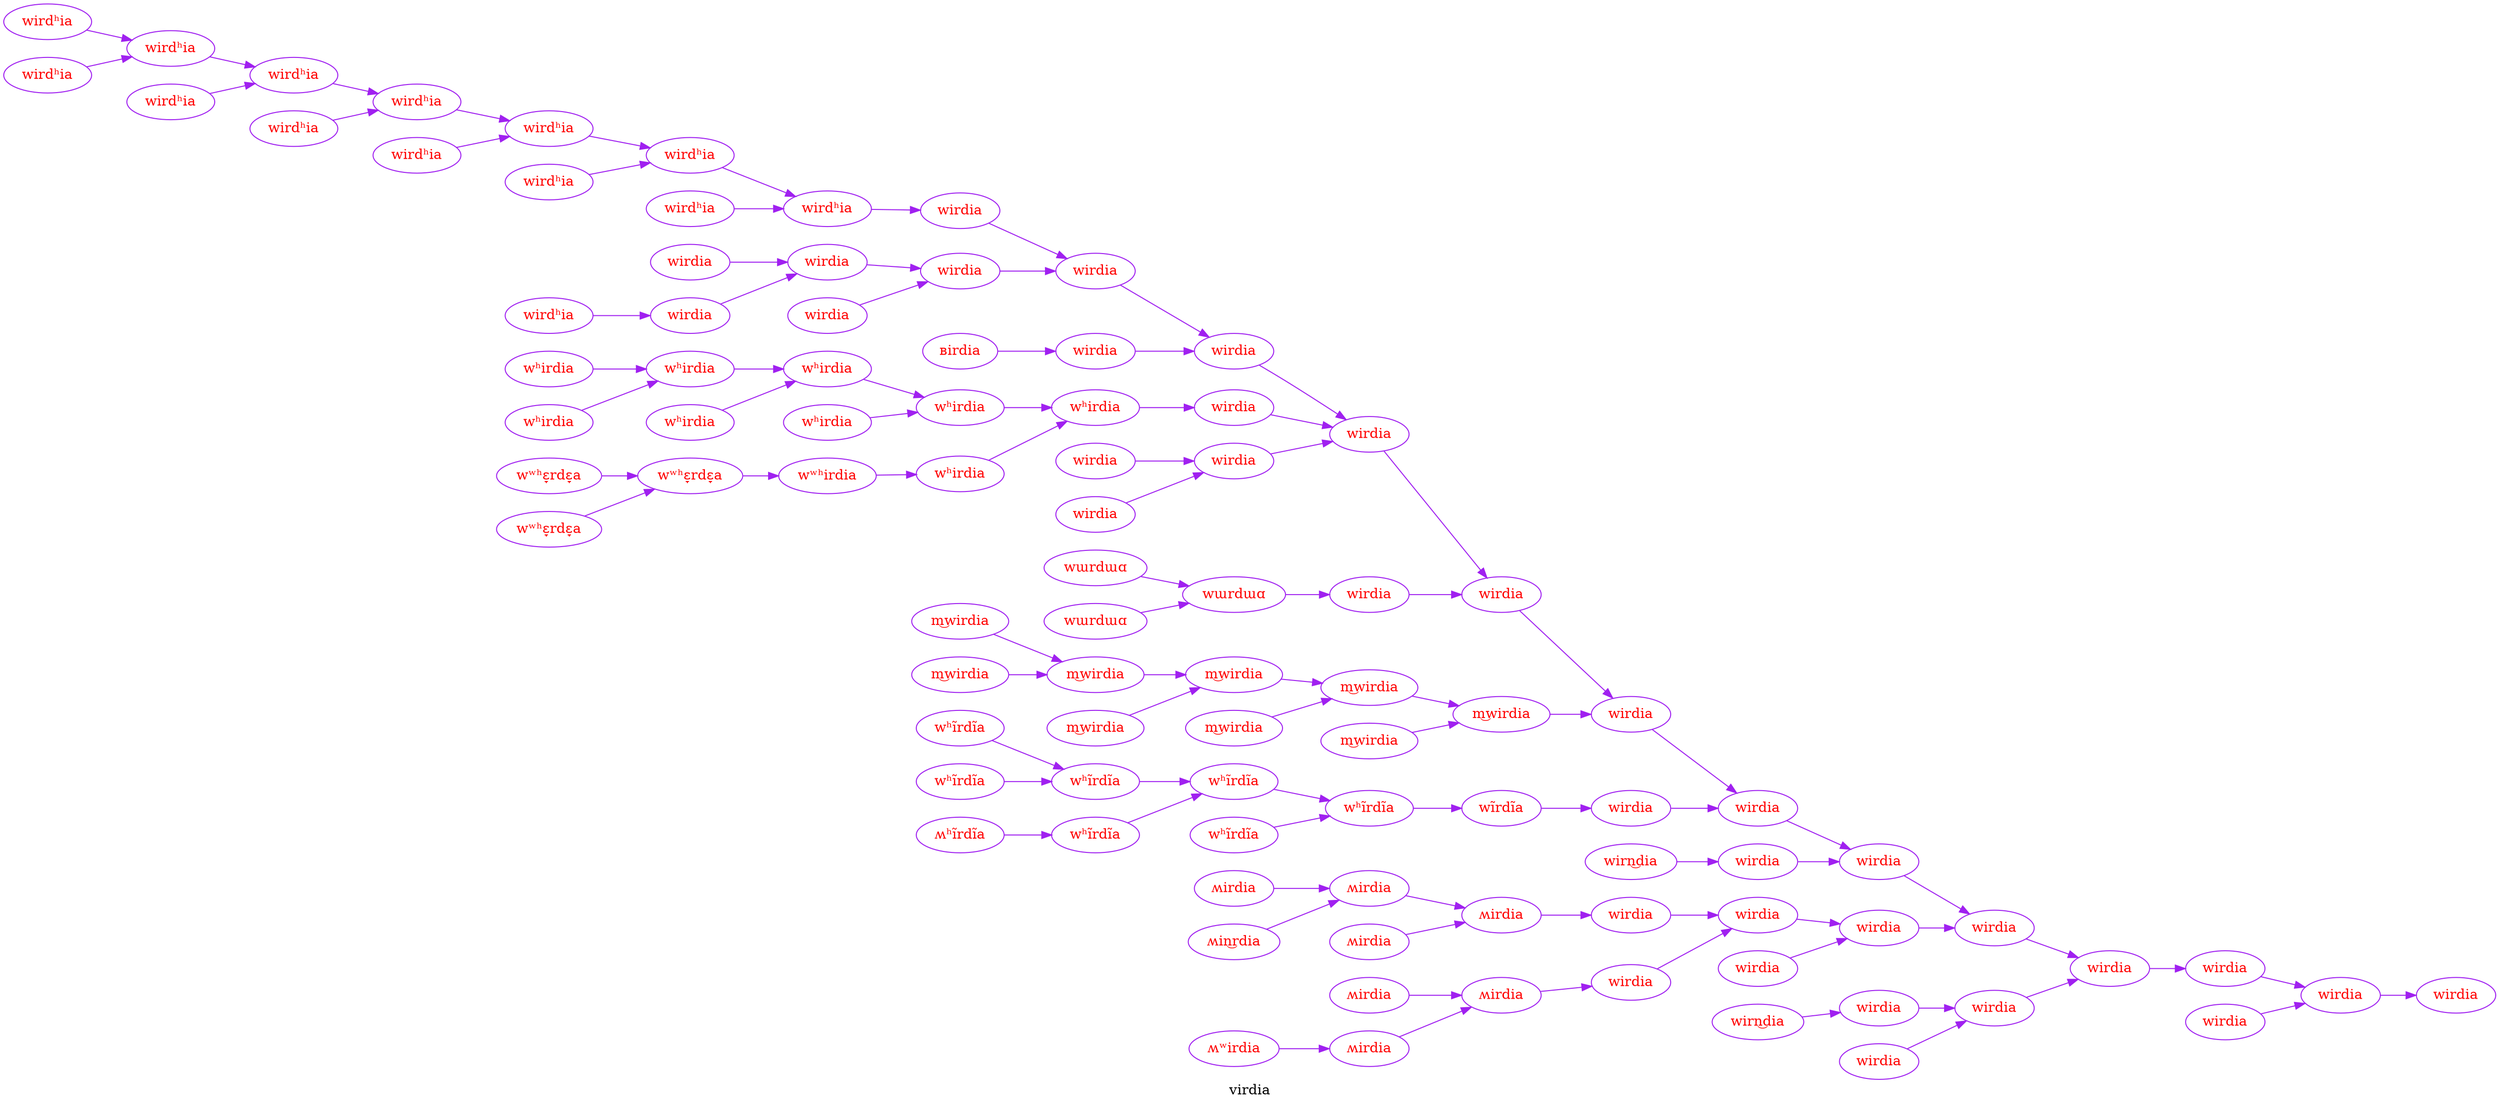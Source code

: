 digraph " We display the history of a word" {
 label = "virdia" 
graph[rankdir="LR"];
node [style="filled", fillcolor = "white"];
edge [style="solid", color="purple"];
0 [label="wirdia", fillcolor= white, color="purple",  fontcolor="red"];
1 [label="wirdia", fillcolor= white, color="purple",  fontcolor="red"];
2 [label="wirdia", fillcolor= white, color="purple",  fontcolor="red"];
3 [label="wirdia", fillcolor= white, color="purple",  fontcolor="red"];
4 [label="wirdia", fillcolor= white, color="purple",  fontcolor="red"];
5 [label="wirdia", fillcolor= white, color="purple",  fontcolor="red"];
6 [label="wirdia", fillcolor= white, color="purple",  fontcolor="red"];
7 [label="wirdia", fillcolor= white, color="purple",  fontcolor="red"];
8 [label="wirdia", fillcolor= white, color="purple",  fontcolor="red"];
9 [label="wirdia", fillcolor= white, color="purple",  fontcolor="red"];
10 [label="wirdia", fillcolor= white, color="purple",  fontcolor="red"];
11 [label="wirdʰia", fillcolor= white, color="purple",  fontcolor="red"];
12 [label="wirdia", fillcolor= white, color="purple",  fontcolor="red"];
13 [label="wirdʰia", fillcolor= white, color="purple",  fontcolor="red"];
14 [label="wirdʰia", fillcolor= white, color="purple",  fontcolor="red"];
15 [label="wirdʰia", fillcolor= white, color="purple",  fontcolor="red"];
16 [label="wirdʰia", fillcolor= white, color="purple",  fontcolor="red"];
17 [label="wirdʰia", fillcolor= white, color="purple",  fontcolor="red"];
18 [label="wirdia", fillcolor= white, color="purple",  fontcolor="red"];
19 [label="wirdia", fillcolor= white, color="purple",  fontcolor="red"];
20 [label="wʰirdia", fillcolor= white, color="purple",  fontcolor="red"];
21 [label="wirdia", fillcolor= white, color="purple",  fontcolor="red"];
22 [label="wʰirdia", fillcolor= white, color="purple",  fontcolor="red"];
23 [label="wʰirdia", fillcolor= white, color="purple",  fontcolor="red"];
24 [label="wʰirdia", fillcolor= white, color="purple",  fontcolor="red"];
25 [label="wʷʰɛ̞rdɛ̞a", fillcolor= white, color="purple",  fontcolor="red"];
26 [label="wʷʰirdia", fillcolor= white, color="purple",  fontcolor="red"];
27 [label="wʰirdia", fillcolor= white, color="purple",  fontcolor="red"];
28 [label="wirdia", fillcolor= white, color="purple",  fontcolor="red"];
29 [label="wɯrdɯɑ", fillcolor= white, color="purple",  fontcolor="red"];
30 [label="wirdia", fillcolor= white, color="purple",  fontcolor="red"];
31 [label="m͜wirdia", fillcolor= white, color="purple",  fontcolor="red"];
32 [label="m͜wirdia", fillcolor= white, color="purple",  fontcolor="red"];
33 [label="m͜wirdia", fillcolor= white, color="purple",  fontcolor="red"];
34 [label="m͜wirdia", fillcolor= white, color="purple",  fontcolor="red"];
35 [label="wʰĩrdĩa", fillcolor= white, color="purple",  fontcolor="red"];
36 [label="wĩrdĩa", fillcolor= white, color="purple",  fontcolor="red"];
37 [label="wirdia", fillcolor= white, color="purple",  fontcolor="red"];
38 [label="wʰĩrdĩa", fillcolor= white, color="purple",  fontcolor="red"];
39 [label="wʰĩrdĩa", fillcolor= white, color="purple",  fontcolor="red"];
40 [label="wirdia", fillcolor= white, color="purple",  fontcolor="red"];
41 [label="wirdia", fillcolor= white, color="purple",  fontcolor="red"];
42 [label="ʍirdia", fillcolor= white, color="purple",  fontcolor="red"];
43 [label="wirdia", fillcolor= white, color="purple",  fontcolor="red"];
44 [label="ʍirdia", fillcolor= white, color="purple",  fontcolor="red"];
45 [label="ʍirdia", fillcolor= white, color="purple",  fontcolor="red"];
46 [label="wirdia", fillcolor= white, color="purple",  fontcolor="red"];
47 [label="wirdia", fillcolor= white, color="purple",  fontcolor="red"];
48 [label="wirdia", fillcolor= white, color="purple",  fontcolor="red"];
49 [label="wirdʰia", fillcolor= white, color="purple",  fontcolor="red"];
50 [label="wirdʰia", fillcolor= white, color="purple",  fontcolor="red"];
51 [label="wirdʰia", fillcolor= white, color="purple",  fontcolor="red"];
52 [label="wirdʰia", fillcolor= white, color="purple",  fontcolor="red"];
53 [label="wirdʰia", fillcolor= white, color="purple",  fontcolor="red"];
54 [label="wirdʰia", fillcolor= white, color="purple",  fontcolor="red"];
55 [label="wirdʰia", fillcolor= white, color="purple",  fontcolor="red"];
56 [label="wirdia", fillcolor= white, color="purple",  fontcolor="red"];
57 [label="wirdʰia", fillcolor= white, color="purple",  fontcolor="red"];
58 [label="wirdia", fillcolor= white, color="purple",  fontcolor="red"];
59 [label="wirdia", fillcolor= white, color="purple",  fontcolor="red"];
60 [label="ʙirdia", fillcolor= white, color="purple",  fontcolor="red"];
61 [label="wirdia", fillcolor= white, color="purple",  fontcolor="red"];
62 [label="wʰirdia", fillcolor= white, color="purple",  fontcolor="red"];
63 [label="wʰirdia", fillcolor= white, color="purple",  fontcolor="red"];
64 [label="wʰirdia", fillcolor= white, color="purple",  fontcolor="red"];
65 [label="wʰirdia", fillcolor= white, color="purple",  fontcolor="red"];
66 [label="wʷʰɛ̞rdɛ̞a", fillcolor= white, color="purple",  fontcolor="red"];
67 [label="wʷʰɛ̞rdɛ̞a", fillcolor= white, color="purple",  fontcolor="red"];
68 [label="wirdia", fillcolor= white, color="purple",  fontcolor="red"];
69 [label="wirdia", fillcolor= white, color="purple",  fontcolor="red"];
70 [label="wɯrdɯɑ", fillcolor= white, color="purple",  fontcolor="red"];
71 [label="wɯrdɯɑ", fillcolor= white, color="purple",  fontcolor="red"];
72 [label="m͜wirdia", fillcolor= white, color="purple",  fontcolor="red"];
73 [label="m͜wirdia", fillcolor= white, color="purple",  fontcolor="red"];
74 [label="m͜wirdia", fillcolor= white, color="purple",  fontcolor="red"];
75 [label="m͜wirdia", fillcolor= white, color="purple",  fontcolor="red"];
76 [label="m͜wirdia", fillcolor= white, color="purple",  fontcolor="red"];
77 [label="wʰĩrdĩa", fillcolor= white, color="purple",  fontcolor="red"];
78 [label="wʰĩrdĩa", fillcolor= white, color="purple",  fontcolor="red"];
79 [label="ʍʰĩrdĩa", fillcolor= white, color="purple",  fontcolor="red"];
80 [label="wʰĩrdĩa", fillcolor= white, color="purple",  fontcolor="red"];
81 [label="wʰĩrdĩa", fillcolor= white, color="purple",  fontcolor="red"];
82 [label="wirn͜dia", fillcolor= white, color="purple",  fontcolor="red"];
83 [label="wirdia", fillcolor= white, color="purple",  fontcolor="red"];
84 [label="ʍirdia", fillcolor= white, color="purple",  fontcolor="red"];
85 [label="ʍin͜rdia", fillcolor= white, color="purple",  fontcolor="red"];
86 [label="ʍirdia", fillcolor= white, color="purple",  fontcolor="red"];
87 [label="ʍirdia", fillcolor= white, color="purple",  fontcolor="red"];
88 [label="ʍʷirdia", fillcolor= white, color="purple",  fontcolor="red"];
89 [label="ʍirdia", fillcolor= white, color="purple",  fontcolor="red"];
90 [label="wirdia", fillcolor= white, color="purple",  fontcolor="red"];
91 [label="wirn͜dia", fillcolor= white, color="purple",  fontcolor="red"];
92 [label="wirdia", fillcolor= white, color="purple",  fontcolor="red"];
93 [label="wirdia", fillcolor= white, color="purple",  fontcolor="red"];
94 [label="wirdia", fillcolor= white, color="purple",  fontcolor="red"];
0 -> 48;
1 -> 2;
2 -> 0;
3 -> 1;
4 -> 3;
5 -> 4;
6 -> 5;
7 -> 6;
8 -> 7;
9 -> 8;
10 -> 9;
11 -> 12;
12 -> 10;
13 -> 11;
14 -> 13;
15 -> 14;
16 -> 15;
17 -> 16;
18 -> 10;
19 -> 18;
20 -> 21;
21 -> 8;
22 -> 20;
23 -> 22;
24 -> 23;
25 -> 26;
26 -> 27;
27 -> 20;
28 -> 8;
29 -> 30;
30 -> 7;
31 -> 6;
32 -> 31;
33 -> 32;
34 -> 33;
35 -> 36;
36 -> 37;
37 -> 5;
38 -> 35;
39 -> 38;
40 -> 3;
41 -> 40;
42 -> 43;
43 -> 41;
44 -> 42;
45 -> 46;
46 -> 41;
47 -> 1;
49 -> 17;
50 -> 17;
51 -> 16;
52 -> 15;
53 -> 14;
54 -> 13;
55 -> 11;
56 -> 19;
57 -> 58;
58 -> 19;
59 -> 18;
60 -> 61;
61 -> 9;
62 -> 22;
63 -> 24;
64 -> 24;
65 -> 23;
66 -> 25;
67 -> 25;
68 -> 28;
69 -> 28;
70 -> 29;
71 -> 29;
72 -> 34;
73 -> 34;
74 -> 33;
75 -> 32;
76 -> 31;
77 -> 39;
78 -> 39;
79 -> 80;
80 -> 38;
81 -> 35;
82 -> 83;
83 -> 4;
84 -> 44;
85 -> 44;
86 -> 42;
87 -> 45;
88 -> 89;
89 -> 45;
90 -> 40;
91 -> 92;
92 -> 47;
93 -> 47;
94 -> 0;
}
